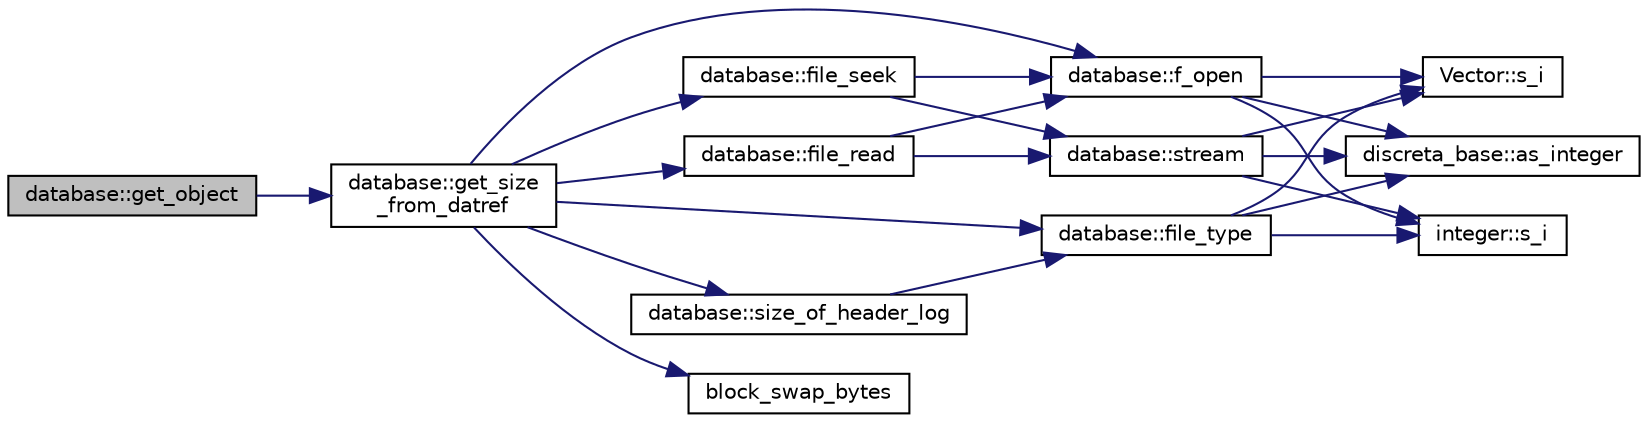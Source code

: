 digraph "database::get_object"
{
  edge [fontname="Helvetica",fontsize="10",labelfontname="Helvetica",labelfontsize="10"];
  node [fontname="Helvetica",fontsize="10",shape=record];
  rankdir="LR";
  Node2037 [label="database::get_object",height=0.2,width=0.4,color="black", fillcolor="grey75", style="filled", fontcolor="black"];
  Node2037 -> Node2038 [color="midnightblue",fontsize="10",style="solid",fontname="Helvetica"];
  Node2038 [label="database::get_size\l_from_datref",height=0.2,width=0.4,color="black", fillcolor="white", style="filled",URL="$db/d72/classdatabase.html#ae71e4c19b07a2d67682fbd4b069e9a7e"];
  Node2038 -> Node2039 [color="midnightblue",fontsize="10",style="solid",fontname="Helvetica"];
  Node2039 [label="database::f_open",height=0.2,width=0.4,color="black", fillcolor="white", style="filled",URL="$db/d72/classdatabase.html#a2cac52c70b09d1a6771bddab2220b3e7"];
  Node2039 -> Node2040 [color="midnightblue",fontsize="10",style="solid",fontname="Helvetica"];
  Node2040 [label="Vector::s_i",height=0.2,width=0.4,color="black", fillcolor="white", style="filled",URL="$d5/db2/class_vector.html#a1c4fe1752523df8119f70dd550244871"];
  Node2039 -> Node2041 [color="midnightblue",fontsize="10",style="solid",fontname="Helvetica"];
  Node2041 [label="discreta_base::as_integer",height=0.2,width=0.4,color="black", fillcolor="white", style="filled",URL="$d7/d71/classdiscreta__base.html#a00d7691eaf874fd283d942692fe8dd26"];
  Node2039 -> Node2042 [color="midnightblue",fontsize="10",style="solid",fontname="Helvetica"];
  Node2042 [label="integer::s_i",height=0.2,width=0.4,color="black", fillcolor="white", style="filled",URL="$d0/de5/classinteger.html#adf28e9f94d4c844adaa950deeb80b904"];
  Node2038 -> Node2043 [color="midnightblue",fontsize="10",style="solid",fontname="Helvetica"];
  Node2043 [label="database::file_type",height=0.2,width=0.4,color="black", fillcolor="white", style="filled",URL="$db/d72/classdatabase.html#a9dce80d625548b03b8317641b674cd9b"];
  Node2043 -> Node2040 [color="midnightblue",fontsize="10",style="solid",fontname="Helvetica"];
  Node2043 -> Node2041 [color="midnightblue",fontsize="10",style="solid",fontname="Helvetica"];
  Node2043 -> Node2042 [color="midnightblue",fontsize="10",style="solid",fontname="Helvetica"];
  Node2038 -> Node2044 [color="midnightblue",fontsize="10",style="solid",fontname="Helvetica"];
  Node2044 [label="database::file_seek",height=0.2,width=0.4,color="black", fillcolor="white", style="filled",URL="$db/d72/classdatabase.html#a67ff377651f4ac089241ebff60e17ed6"];
  Node2044 -> Node2039 [color="midnightblue",fontsize="10",style="solid",fontname="Helvetica"];
  Node2044 -> Node2045 [color="midnightblue",fontsize="10",style="solid",fontname="Helvetica"];
  Node2045 [label="database::stream",height=0.2,width=0.4,color="black", fillcolor="white", style="filled",URL="$db/d72/classdatabase.html#a8b91f87e7cd92b8207cbc48edde9d69e"];
  Node2045 -> Node2040 [color="midnightblue",fontsize="10",style="solid",fontname="Helvetica"];
  Node2045 -> Node2041 [color="midnightblue",fontsize="10",style="solid",fontname="Helvetica"];
  Node2045 -> Node2042 [color="midnightblue",fontsize="10",style="solid",fontname="Helvetica"];
  Node2038 -> Node2046 [color="midnightblue",fontsize="10",style="solid",fontname="Helvetica"];
  Node2046 [label="database::size_of_header_log",height=0.2,width=0.4,color="black", fillcolor="white", style="filled",URL="$db/d72/classdatabase.html#a2ed2d1231bc36e5267f6a8bac422738d"];
  Node2046 -> Node2043 [color="midnightblue",fontsize="10",style="solid",fontname="Helvetica"];
  Node2038 -> Node2047 [color="midnightblue",fontsize="10",style="solid",fontname="Helvetica"];
  Node2047 [label="database::file_read",height=0.2,width=0.4,color="black", fillcolor="white", style="filled",URL="$db/d72/classdatabase.html#ac743549af82d694be57c5a120987ed37"];
  Node2047 -> Node2039 [color="midnightblue",fontsize="10",style="solid",fontname="Helvetica"];
  Node2047 -> Node2045 [color="midnightblue",fontsize="10",style="solid",fontname="Helvetica"];
  Node2038 -> Node2048 [color="midnightblue",fontsize="10",style="solid",fontname="Helvetica"];
  Node2048 [label="block_swap_bytes",height=0.2,width=0.4,color="black", fillcolor="white", style="filled",URL="$d5/db4/io__and__os_8h.html#a55c0738dadea7a508621f4af1e9ff8f3"];
}
